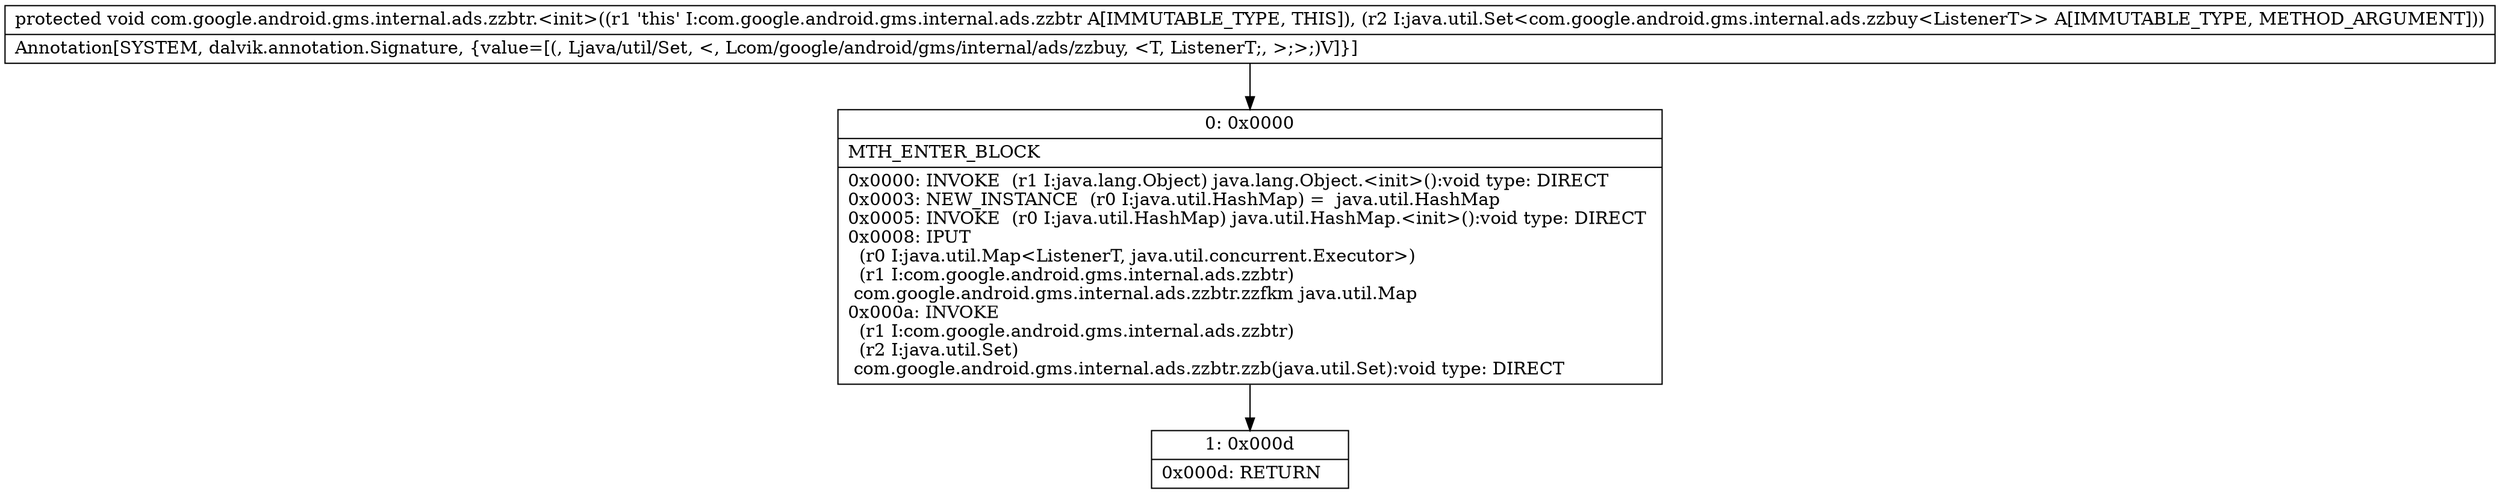 digraph "CFG forcom.google.android.gms.internal.ads.zzbtr.\<init\>(Ljava\/util\/Set;)V" {
Node_0 [shape=record,label="{0\:\ 0x0000|MTH_ENTER_BLOCK\l|0x0000: INVOKE  (r1 I:java.lang.Object) java.lang.Object.\<init\>():void type: DIRECT \l0x0003: NEW_INSTANCE  (r0 I:java.util.HashMap) =  java.util.HashMap \l0x0005: INVOKE  (r0 I:java.util.HashMap) java.util.HashMap.\<init\>():void type: DIRECT \l0x0008: IPUT  \l  (r0 I:java.util.Map\<ListenerT, java.util.concurrent.Executor\>)\l  (r1 I:com.google.android.gms.internal.ads.zzbtr)\l com.google.android.gms.internal.ads.zzbtr.zzfkm java.util.Map \l0x000a: INVOKE  \l  (r1 I:com.google.android.gms.internal.ads.zzbtr)\l  (r2 I:java.util.Set)\l com.google.android.gms.internal.ads.zzbtr.zzb(java.util.Set):void type: DIRECT \l}"];
Node_1 [shape=record,label="{1\:\ 0x000d|0x000d: RETURN   \l}"];
MethodNode[shape=record,label="{protected void com.google.android.gms.internal.ads.zzbtr.\<init\>((r1 'this' I:com.google.android.gms.internal.ads.zzbtr A[IMMUTABLE_TYPE, THIS]), (r2 I:java.util.Set\<com.google.android.gms.internal.ads.zzbuy\<ListenerT\>\> A[IMMUTABLE_TYPE, METHOD_ARGUMENT]))  | Annotation[SYSTEM, dalvik.annotation.Signature, \{value=[(, Ljava\/util\/Set, \<, Lcom\/google\/android\/gms\/internal\/ads\/zzbuy, \<T, ListenerT;, \>;\>;)V]\}]\l}"];
MethodNode -> Node_0;
Node_0 -> Node_1;
}

